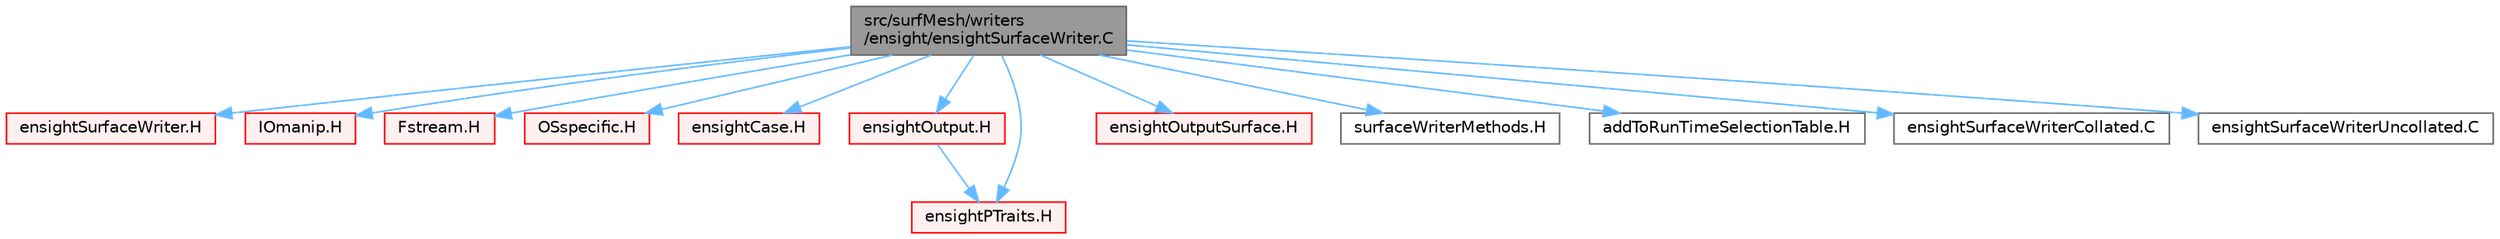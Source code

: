digraph "src/surfMesh/writers/ensight/ensightSurfaceWriter.C"
{
 // LATEX_PDF_SIZE
  bgcolor="transparent";
  edge [fontname=Helvetica,fontsize=10,labelfontname=Helvetica,labelfontsize=10];
  node [fontname=Helvetica,fontsize=10,shape=box,height=0.2,width=0.4];
  Node1 [id="Node000001",label="src/surfMesh/writers\l/ensight/ensightSurfaceWriter.C",height=0.2,width=0.4,color="gray40", fillcolor="grey60", style="filled", fontcolor="black",tooltip=" "];
  Node1 -> Node2 [id="edge1_Node000001_Node000002",color="steelblue1",style="solid",tooltip=" "];
  Node2 [id="Node000002",label="ensightSurfaceWriter.H",height=0.2,width=0.4,color="red", fillcolor="#FFF0F0", style="filled",URL="$ensightSurfaceWriter_8H.html",tooltip=" "];
  Node1 -> Node246 [id="edge2_Node000001_Node000246",color="steelblue1",style="solid",tooltip=" "];
  Node246 [id="Node000246",label="IOmanip.H",height=0.2,width=0.4,color="red", fillcolor="#FFF0F0", style="filled",URL="$IOmanip_8H.html",tooltip="Istream and Ostream manipulators taking arguments."];
  Node1 -> Node247 [id="edge3_Node000001_Node000247",color="steelblue1",style="solid",tooltip=" "];
  Node247 [id="Node000247",label="Fstream.H",height=0.2,width=0.4,color="red", fillcolor="#FFF0F0", style="filled",URL="$Fstream_8H.html",tooltip=" "];
  Node1 -> Node252 [id="edge4_Node000001_Node000252",color="steelblue1",style="solid",tooltip=" "];
  Node252 [id="Node000252",label="OSspecific.H",height=0.2,width=0.4,color="red", fillcolor="#FFF0F0", style="filled",URL="$OSspecific_8H.html",tooltip="Functions used by OpenFOAM that are specific to POSIX compliant operating systems and need to be repl..."];
  Node1 -> Node256 [id="edge5_Node000001_Node000256",color="steelblue1",style="solid",tooltip=" "];
  Node256 [id="Node000256",label="ensightCase.H",height=0.2,width=0.4,color="red", fillcolor="#FFF0F0", style="filled",URL="$ensightCase_8H.html",tooltip=" "];
  Node1 -> Node265 [id="edge6_Node000001_Node000265",color="steelblue1",style="solid",tooltip=" "];
  Node265 [id="Node000265",label="ensightOutput.H",height=0.2,width=0.4,color="red", fillcolor="#FFF0F0", style="filled",URL="$ensightOutput_8H.html",tooltip=" "];
  Node265 -> Node272 [id="edge7_Node000265_Node000272",color="steelblue1",style="solid",tooltip=" "];
  Node272 [id="Node000272",label="ensightPTraits.H",height=0.2,width=0.4,color="red", fillcolor="#FFF0F0", style="filled",URL="$ensightPTraits_8H.html",tooltip=" "];
  Node1 -> Node274 [id="edge8_Node000001_Node000274",color="steelblue1",style="solid",tooltip=" "];
  Node274 [id="Node000274",label="ensightOutputSurface.H",height=0.2,width=0.4,color="red", fillcolor="#FFF0F0", style="filled",URL="$ensightOutputSurface_8H.html",tooltip=" "];
  Node1 -> Node272 [id="edge9_Node000001_Node000272",color="steelblue1",style="solid",tooltip=" "];
  Node1 -> Node275 [id="edge10_Node000001_Node000275",color="steelblue1",style="solid",tooltip=" "];
  Node275 [id="Node000275",label="surfaceWriterMethods.H",height=0.2,width=0.4,color="grey40", fillcolor="white", style="filled",URL="$surfaceWriterMethods_8H.html",tooltip="Convenience macros for instantiating surfaceWriter methods."];
  Node1 -> Node276 [id="edge11_Node000001_Node000276",color="steelblue1",style="solid",tooltip=" "];
  Node276 [id="Node000276",label="addToRunTimeSelectionTable.H",height=0.2,width=0.4,color="grey40", fillcolor="white", style="filled",URL="$addToRunTimeSelectionTable_8H.html",tooltip="Macros for easy insertion into run-time selection tables."];
  Node1 -> Node277 [id="edge12_Node000001_Node000277",color="steelblue1",style="solid",tooltip=" "];
  Node277 [id="Node000277",label="ensightSurfaceWriterCollated.C",height=0.2,width=0.4,color="grey40", fillcolor="white", style="filled",URL="$ensightSurfaceWriterCollated_8C.html",tooltip=" "];
  Node1 -> Node278 [id="edge13_Node000001_Node000278",color="steelblue1",style="solid",tooltip=" "];
  Node278 [id="Node000278",label="ensightSurfaceWriterUncollated.C",height=0.2,width=0.4,color="grey40", fillcolor="white", style="filled",URL="$ensightSurfaceWriterUncollated_8C.html",tooltip=" "];
}
